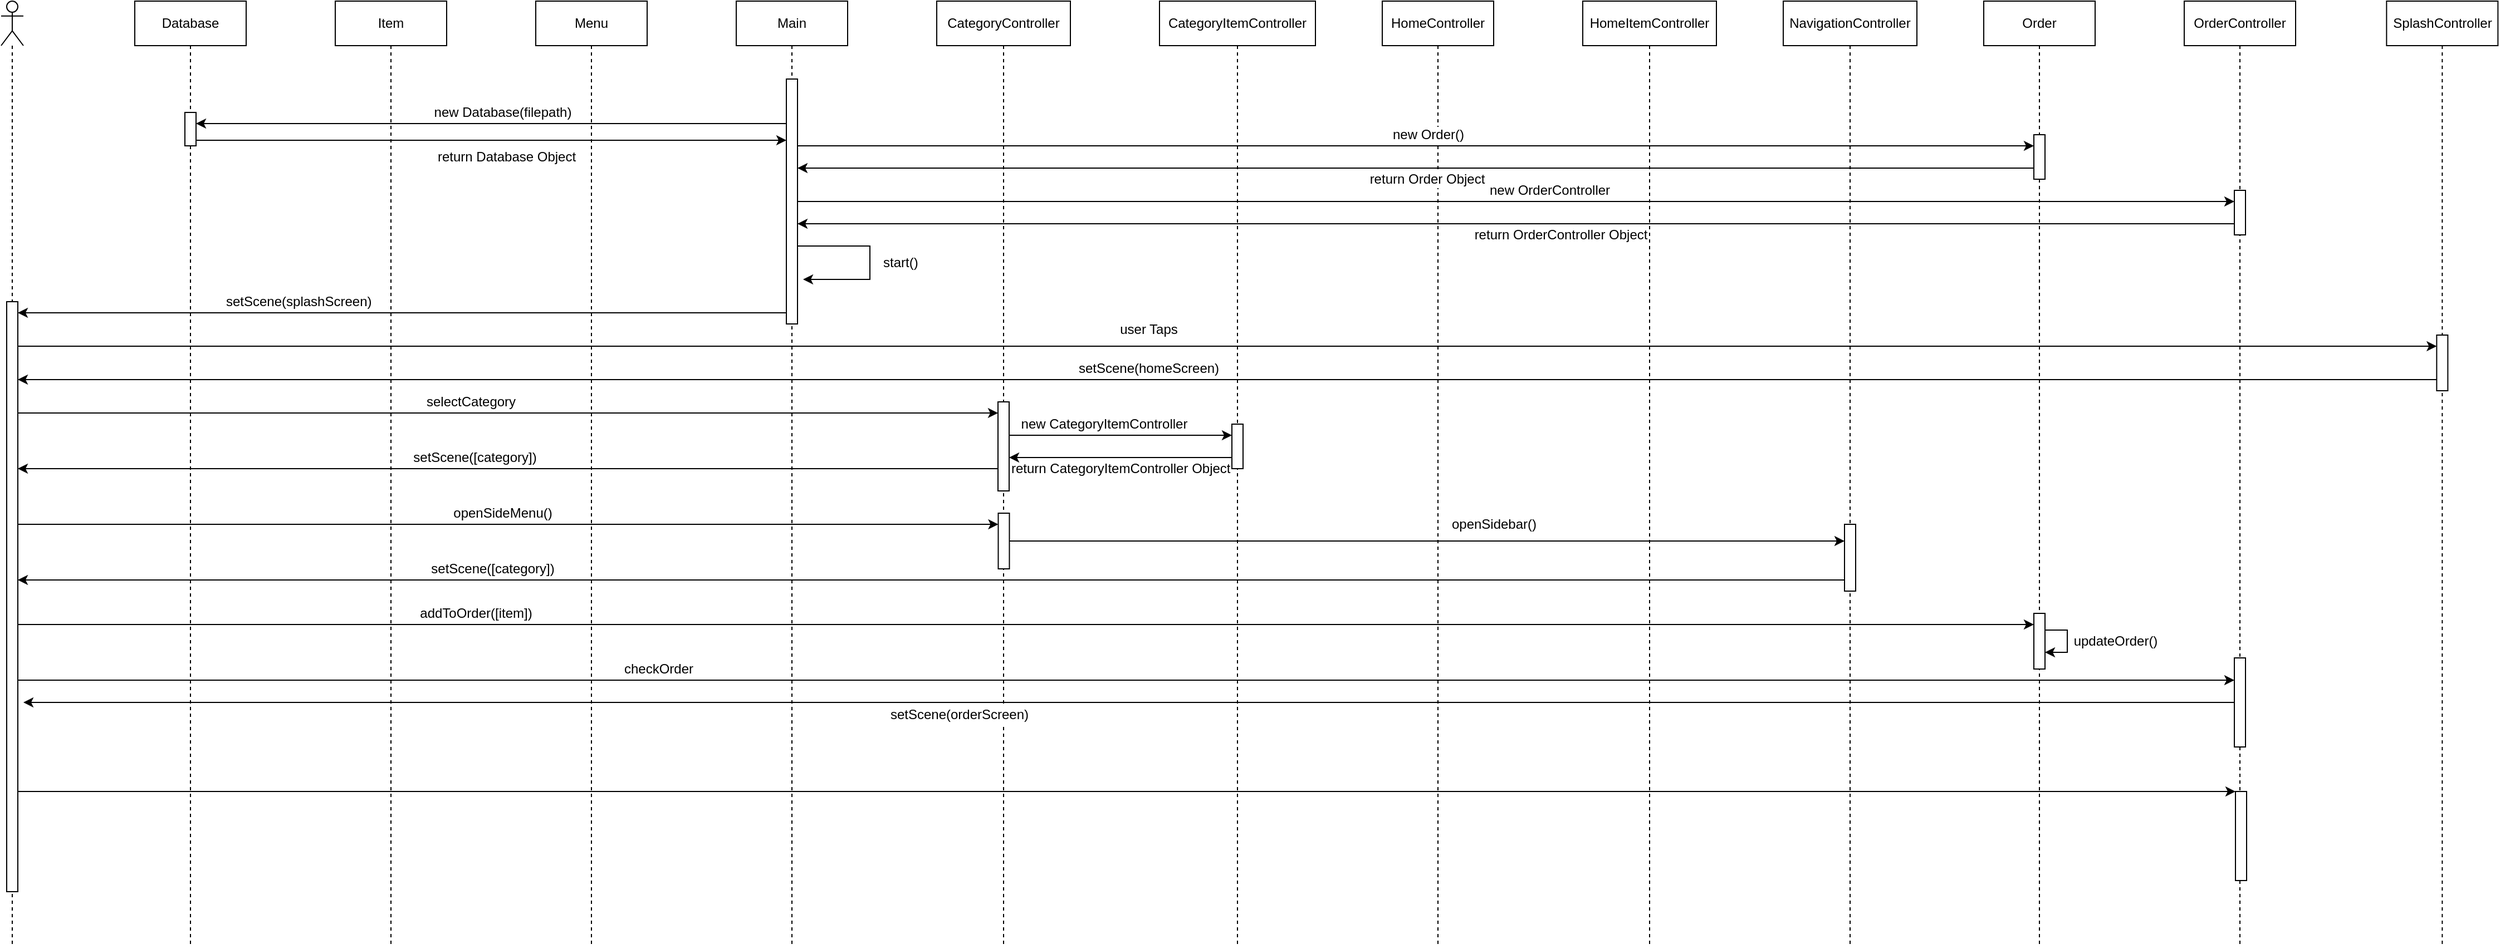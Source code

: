 <mxfile version="10.6.0" type="device"><diagram id="W-WtLdi0aqWgg0h8ecZU" name="Page-1"><mxGraphModel dx="1041" dy="618" grid="1" gridSize="10" guides="1" tooltips="1" connect="1" arrows="1" fold="1" page="0" pageScale="1" pageWidth="850" pageHeight="1100" math="0" shadow="0"><root><mxCell id="0"/><mxCell id="1" parent="0"/><mxCell id="e3vVt6Vq96fcnudoEHHj-2" value="" style="shape=umlLifeline;participant=umlActor;perimeter=lifelinePerimeter;whiteSpace=wrap;html=1;container=1;collapsible=0;recursiveResize=0;verticalAlign=top;spacingTop=36;labelBackgroundColor=#ffffff;outlineConnect=0;" vertex="1" parent="1"><mxGeometry x="140" y="40" width="20" height="850" as="geometry"/></mxCell><mxCell id="e3vVt6Vq96fcnudoEHHj-36" value="" style="html=1;points=[];perimeter=orthogonalPerimeter;" vertex="1" parent="e3vVt6Vq96fcnudoEHHj-2"><mxGeometry x="5" y="270" width="10" height="530" as="geometry"/></mxCell><mxCell id="e3vVt6Vq96fcnudoEHHj-3" value="Database" style="shape=umlLifeline;perimeter=lifelinePerimeter;whiteSpace=wrap;html=1;container=1;collapsible=0;recursiveResize=0;outlineConnect=0;" vertex="1" parent="1"><mxGeometry x="260" y="40" width="100" height="850" as="geometry"/></mxCell><mxCell id="e3vVt6Vq96fcnudoEHHj-18" value="" style="html=1;points=[];perimeter=orthogonalPerimeter;" vertex="1" parent="e3vVt6Vq96fcnudoEHHj-3"><mxGeometry x="45" y="100" width="10" height="30" as="geometry"/></mxCell><mxCell id="e3vVt6Vq96fcnudoEHHj-4" value="Item" style="shape=umlLifeline;perimeter=lifelinePerimeter;whiteSpace=wrap;html=1;container=1;collapsible=0;recursiveResize=0;outlineConnect=0;" vertex="1" parent="1"><mxGeometry x="440" y="40" width="100" height="850" as="geometry"/></mxCell><mxCell id="e3vVt6Vq96fcnudoEHHj-5" value="Menu" style="shape=umlLifeline;perimeter=lifelinePerimeter;whiteSpace=wrap;html=1;container=1;collapsible=0;recursiveResize=0;outlineConnect=0;" vertex="1" parent="1"><mxGeometry x="620" y="40" width="100" height="850" as="geometry"/></mxCell><mxCell id="e3vVt6Vq96fcnudoEHHj-6" value="&lt;div&gt;Main&lt;/div&gt;" style="shape=umlLifeline;perimeter=lifelinePerimeter;whiteSpace=wrap;html=1;container=1;collapsible=0;recursiveResize=0;outlineConnect=0;" vertex="1" parent="1"><mxGeometry x="800" y="40" width="100" height="850" as="geometry"/></mxCell><mxCell id="e3vVt6Vq96fcnudoEHHj-16" value="" style="html=1;points=[];perimeter=orthogonalPerimeter;" vertex="1" parent="e3vVt6Vq96fcnudoEHHj-6"><mxGeometry x="45" y="70" width="10" height="220" as="geometry"/></mxCell><mxCell id="e3vVt6Vq96fcnudoEHHj-7" value="CategoryController" style="shape=umlLifeline;perimeter=lifelinePerimeter;whiteSpace=wrap;html=1;container=1;collapsible=0;recursiveResize=0;outlineConnect=0;" vertex="1" parent="1"><mxGeometry x="980" y="40" width="120" height="850" as="geometry"/></mxCell><mxCell id="e3vVt6Vq96fcnudoEHHj-44" value="" style="html=1;points=[];perimeter=orthogonalPerimeter;" vertex="1" parent="e3vVt6Vq96fcnudoEHHj-7"><mxGeometry x="55" y="360" width="10" height="80" as="geometry"/></mxCell><mxCell id="e3vVt6Vq96fcnudoEHHj-8" value="CategoryItemController" style="shape=umlLifeline;perimeter=lifelinePerimeter;whiteSpace=wrap;html=1;container=1;collapsible=0;recursiveResize=0;outlineConnect=0;" vertex="1" parent="1"><mxGeometry x="1180" y="40" width="140" height="850" as="geometry"/></mxCell><mxCell id="e3vVt6Vq96fcnudoEHHj-46" value="" style="html=1;points=[];perimeter=orthogonalPerimeter;" vertex="1" parent="e3vVt6Vq96fcnudoEHHj-8"><mxGeometry x="65" y="380" width="10" height="40" as="geometry"/></mxCell><mxCell id="e3vVt6Vq96fcnudoEHHj-9" value="HomeController" style="shape=umlLifeline;perimeter=lifelinePerimeter;whiteSpace=wrap;html=1;container=1;collapsible=0;recursiveResize=0;outlineConnect=0;" vertex="1" parent="1"><mxGeometry x="1380" y="40" width="100" height="850" as="geometry"/></mxCell><mxCell id="e3vVt6Vq96fcnudoEHHj-10" value="HomeItemController" style="shape=umlLifeline;perimeter=lifelinePerimeter;whiteSpace=wrap;html=1;container=1;collapsible=0;recursiveResize=0;outlineConnect=0;" vertex="1" parent="1"><mxGeometry x="1560" y="40" width="120" height="850" as="geometry"/></mxCell><mxCell id="e3vVt6Vq96fcnudoEHHj-11" value="NavigationController" style="shape=umlLifeline;perimeter=lifelinePerimeter;whiteSpace=wrap;html=1;container=1;collapsible=0;recursiveResize=0;outlineConnect=0;" vertex="1" parent="1"><mxGeometry x="1740" y="40" width="120" height="850" as="geometry"/></mxCell><mxCell id="e3vVt6Vq96fcnudoEHHj-58" value="" style="html=1;points=[];perimeter=orthogonalPerimeter;" vertex="1" parent="e3vVt6Vq96fcnudoEHHj-11"><mxGeometry x="55" y="470" width="10" height="60" as="geometry"/></mxCell><mxCell id="e3vVt6Vq96fcnudoEHHj-12" value="Order" style="shape=umlLifeline;perimeter=lifelinePerimeter;whiteSpace=wrap;html=1;container=1;collapsible=0;recursiveResize=0;outlineConnect=0;" vertex="1" parent="1"><mxGeometry x="1920" y="40" width="100" height="850" as="geometry"/></mxCell><mxCell id="e3vVt6Vq96fcnudoEHHj-22" value="" style="html=1;points=[];perimeter=orthogonalPerimeter;" vertex="1" parent="e3vVt6Vq96fcnudoEHHj-12"><mxGeometry x="45" y="120" width="10" height="40" as="geometry"/></mxCell><mxCell id="e3vVt6Vq96fcnudoEHHj-63" value="" style="html=1;points=[];perimeter=orthogonalPerimeter;" vertex="1" parent="e3vVt6Vq96fcnudoEHHj-12"><mxGeometry x="45" y="550" width="10" height="50" as="geometry"/></mxCell><mxCell id="e3vVt6Vq96fcnudoEHHj-67" style="edgeStyle=orthogonalEdgeStyle;rounded=0;orthogonalLoop=1;jettySize=auto;html=1;" edge="1" parent="e3vVt6Vq96fcnudoEHHj-12" source="e3vVt6Vq96fcnudoEHHj-63" target="e3vVt6Vq96fcnudoEHHj-63"><mxGeometry relative="1" as="geometry"/></mxCell><mxCell id="e3vVt6Vq96fcnudoEHHj-68" value="updateOrder()" style="text;html=1;resizable=0;points=[];align=center;verticalAlign=middle;labelBackgroundColor=#ffffff;" vertex="1" connectable="0" parent="e3vVt6Vq96fcnudoEHHj-67"><mxGeometry x="-0.569" y="3" relative="1" as="geometry"><mxPoint x="49.5" y="13" as="offset"/></mxGeometry></mxCell><mxCell id="e3vVt6Vq96fcnudoEHHj-13" value="OrderController" style="shape=umlLifeline;perimeter=lifelinePerimeter;whiteSpace=wrap;html=1;container=1;collapsible=0;recursiveResize=0;outlineConnect=0;" vertex="1" parent="1"><mxGeometry x="2100" y="40" width="100" height="850" as="geometry"/></mxCell><mxCell id="e3vVt6Vq96fcnudoEHHj-25" value="" style="html=1;points=[];perimeter=orthogonalPerimeter;" vertex="1" parent="e3vVt6Vq96fcnudoEHHj-13"><mxGeometry x="45" y="170" width="10" height="40" as="geometry"/></mxCell><mxCell id="e3vVt6Vq96fcnudoEHHj-76" value="" style="html=1;points=[];perimeter=orthogonalPerimeter;" vertex="1" parent="e3vVt6Vq96fcnudoEHHj-13"><mxGeometry x="46" y="710" width="10" height="80" as="geometry"/></mxCell><mxCell id="e3vVt6Vq96fcnudoEHHj-14" value="SplashController" style="shape=umlLifeline;perimeter=lifelinePerimeter;whiteSpace=wrap;html=1;container=1;collapsible=0;recursiveResize=0;outlineConnect=0;" vertex="1" parent="1"><mxGeometry x="2281.667" y="40" width="100" height="850" as="geometry"/></mxCell><mxCell id="e3vVt6Vq96fcnudoEHHj-39" value="" style="html=1;points=[];perimeter=orthogonalPerimeter;" vertex="1" parent="e3vVt6Vq96fcnudoEHHj-14"><mxGeometry x="45" y="300" width="10" height="50" as="geometry"/></mxCell><mxCell id="e3vVt6Vq96fcnudoEHHj-19" style="edgeStyle=orthogonalEdgeStyle;rounded=0;orthogonalLoop=1;jettySize=auto;html=1;" edge="1" parent="1" source="e3vVt6Vq96fcnudoEHHj-16" target="e3vVt6Vq96fcnudoEHHj-18"><mxGeometry relative="1" as="geometry"><Array as="points"><mxPoint x="400" y="150"/><mxPoint x="400" y="150"/></Array></mxGeometry></mxCell><mxCell id="e3vVt6Vq96fcnudoEHHj-27" value="new Database(filepath)" style="text;html=1;resizable=0;points=[];align=center;verticalAlign=middle;labelBackgroundColor=#ffffff;" vertex="1" connectable="0" parent="e3vVt6Vq96fcnudoEHHj-19"><mxGeometry x="0.679" y="-190" relative="1" as="geometry"><mxPoint x="190" y="180" as="offset"/></mxGeometry></mxCell><mxCell id="e3vVt6Vq96fcnudoEHHj-20" style="edgeStyle=orthogonalEdgeStyle;rounded=0;orthogonalLoop=1;jettySize=auto;html=1;" edge="1" parent="1" source="e3vVt6Vq96fcnudoEHHj-18" target="e3vVt6Vq96fcnudoEHHj-16"><mxGeometry relative="1" as="geometry"><Array as="points"><mxPoint x="710" y="165"/><mxPoint x="710" y="165"/></Array></mxGeometry></mxCell><mxCell id="e3vVt6Vq96fcnudoEHHj-21" style="edgeStyle=orthogonalEdgeStyle;rounded=0;orthogonalLoop=1;jettySize=auto;html=1;" edge="1" parent="1" source="e3vVt6Vq96fcnudoEHHj-16" target="e3vVt6Vq96fcnudoEHHj-22"><mxGeometry relative="1" as="geometry"><mxPoint x="1952.571" y="190" as="targetPoint"/><Array as="points"><mxPoint x="1690" y="170"/><mxPoint x="1690" y="170"/></Array></mxGeometry></mxCell><mxCell id="e3vVt6Vq96fcnudoEHHj-29" value="new Order()" style="text;html=1;resizable=0;points=[];align=center;verticalAlign=middle;labelBackgroundColor=#ffffff;" vertex="1" connectable="0" parent="e3vVt6Vq96fcnudoEHHj-21"><mxGeometry x="0.505" y="-273" relative="1" as="geometry"><mxPoint x="-270" y="-283" as="offset"/></mxGeometry></mxCell><mxCell id="e3vVt6Vq96fcnudoEHHj-23" style="edgeStyle=orthogonalEdgeStyle;rounded=0;orthogonalLoop=1;jettySize=auto;html=1;" edge="1" parent="1" source="e3vVt6Vq96fcnudoEHHj-22" target="e3vVt6Vq96fcnudoEHHj-16"><mxGeometry relative="1" as="geometry"><mxPoint x="835" y="180" as="targetPoint"/><Array as="points"><mxPoint x="1590" y="190"/><mxPoint x="1590" y="190"/></Array></mxGeometry></mxCell><mxCell id="e3vVt6Vq96fcnudoEHHj-30" value="return Order Object" style="text;html=1;resizable=0;points=[];align=center;verticalAlign=middle;labelBackgroundColor=#ffffff;" vertex="1" connectable="0" parent="e3vVt6Vq96fcnudoEHHj-23"><mxGeometry x="-0.022" relative="1" as="geometry"><mxPoint x="-2" y="10" as="offset"/></mxGeometry></mxCell><mxCell id="e3vVt6Vq96fcnudoEHHj-24" style="edgeStyle=orthogonalEdgeStyle;rounded=0;orthogonalLoop=1;jettySize=auto;html=1;" edge="1" parent="1" source="e3vVt6Vq96fcnudoEHHj-16" target="e3vVt6Vq96fcnudoEHHj-25"><mxGeometry relative="1" as="geometry"><mxPoint x="2213.333" y="220" as="targetPoint"/><Array as="points"><mxPoint x="1430" y="220"/><mxPoint x="1430" y="220"/></Array></mxGeometry></mxCell><mxCell id="e3vVt6Vq96fcnudoEHHj-31" value="new OrderController" style="text;html=1;resizable=0;points=[];align=center;verticalAlign=middle;labelBackgroundColor=#ffffff;" vertex="1" connectable="0" parent="e3vVt6Vq96fcnudoEHHj-24"><mxGeometry x="0.026" y="-1" relative="1" as="geometry"><mxPoint x="13" y="-11" as="offset"/></mxGeometry></mxCell><mxCell id="e3vVt6Vq96fcnudoEHHj-26" style="edgeStyle=orthogonalEdgeStyle;rounded=0;orthogonalLoop=1;jettySize=auto;html=1;" edge="1" parent="1" source="e3vVt6Vq96fcnudoEHHj-25" target="e3vVt6Vq96fcnudoEHHj-16"><mxGeometry relative="1" as="geometry"><Array as="points"><mxPoint x="1830" y="240"/><mxPoint x="1830" y="240"/></Array></mxGeometry></mxCell><mxCell id="e3vVt6Vq96fcnudoEHHj-32" value="return OrderController Object" style="text;html=1;resizable=0;points=[];align=center;verticalAlign=middle;labelBackgroundColor=#ffffff;" vertex="1" connectable="0" parent="e3vVt6Vq96fcnudoEHHj-26"><mxGeometry x="-0.059" relative="1" as="geometry"><mxPoint x="2" y="10" as="offset"/></mxGeometry></mxCell><mxCell id="e3vVt6Vq96fcnudoEHHj-28" value="return Database Object" style="text;html=1;resizable=0;points=[];autosize=1;align=left;verticalAlign=top;spacingTop=-4;" vertex="1" parent="1"><mxGeometry x="530" y="170" width="140" height="20" as="geometry"/></mxCell><mxCell id="e3vVt6Vq96fcnudoEHHj-33" style="edgeStyle=orthogonalEdgeStyle;rounded=0;orthogonalLoop=1;jettySize=auto;html=1;" edge="1" parent="1" source="e3vVt6Vq96fcnudoEHHj-16"><mxGeometry relative="1" as="geometry"><mxPoint x="860" y="290" as="targetPoint"/><Array as="points"><mxPoint x="920" y="260"/><mxPoint x="920" y="290"/></Array></mxGeometry></mxCell><mxCell id="e3vVt6Vq96fcnudoEHHj-34" value="start()" style="text;html=1;resizable=0;points=[];autosize=1;align=left;verticalAlign=top;spacingTop=-4;" vertex="1" parent="1"><mxGeometry x="930" y="265" width="50" height="20" as="geometry"/></mxCell><mxCell id="e3vVt6Vq96fcnudoEHHj-35" style="edgeStyle=orthogonalEdgeStyle;rounded=0;orthogonalLoop=1;jettySize=auto;html=1;" edge="1" parent="1" source="e3vVt6Vq96fcnudoEHHj-16" target="e3vVt6Vq96fcnudoEHHj-36"><mxGeometry relative="1" as="geometry"><mxPoint x="160" y="228" as="targetPoint"/><Array as="points"><mxPoint x="700" y="320"/><mxPoint x="700" y="320"/></Array></mxGeometry></mxCell><mxCell id="e3vVt6Vq96fcnudoEHHj-37" value="setScene(splashScreen)" style="text;html=1;resizable=0;points=[];autosize=1;align=left;verticalAlign=top;spacingTop=-4;" vertex="1" parent="1"><mxGeometry x="340" y="300" width="150" height="20" as="geometry"/></mxCell><mxCell id="e3vVt6Vq96fcnudoEHHj-38" style="edgeStyle=orthogonalEdgeStyle;rounded=0;orthogonalLoop=1;jettySize=auto;html=1;" edge="1" parent="1" source="e3vVt6Vq96fcnudoEHHj-36" target="e3vVt6Vq96fcnudoEHHj-39"><mxGeometry relative="1" as="geometry"><mxPoint x="2312" y="340" as="targetPoint"/><Array as="points"><mxPoint x="1010" y="350"/><mxPoint x="1010" y="350"/></Array></mxGeometry></mxCell><mxCell id="e3vVt6Vq96fcnudoEHHj-40" value="user Taps" style="text;html=1;resizable=0;points=[];align=center;verticalAlign=middle;labelBackgroundColor=#ffffff;" vertex="1" connectable="0" parent="e3vVt6Vq96fcnudoEHHj-38"><mxGeometry x="-0.064" relative="1" as="geometry"><mxPoint x="-2" y="-15" as="offset"/></mxGeometry></mxCell><mxCell id="e3vVt6Vq96fcnudoEHHj-41" style="edgeStyle=orthogonalEdgeStyle;rounded=0;orthogonalLoop=1;jettySize=auto;html=1;" edge="1" parent="1" source="e3vVt6Vq96fcnudoEHHj-39" target="e3vVt6Vq96fcnudoEHHj-36"><mxGeometry relative="1" as="geometry"><mxPoint x="209" y="390" as="targetPoint"/><Array as="points"><mxPoint x="1430" y="380"/><mxPoint x="1430" y="380"/></Array></mxGeometry></mxCell><mxCell id="e3vVt6Vq96fcnudoEHHj-42" value="setScene(homeScreen)" style="text;html=1;resizable=0;points=[];align=center;verticalAlign=middle;labelBackgroundColor=#ffffff;" vertex="1" connectable="0" parent="e3vVt6Vq96fcnudoEHHj-41"><mxGeometry x="0.085" y="2" relative="1" as="geometry"><mxPoint x="21.5" y="-12" as="offset"/></mxGeometry></mxCell><mxCell id="e3vVt6Vq96fcnudoEHHj-43" style="edgeStyle=orthogonalEdgeStyle;rounded=0;orthogonalLoop=1;jettySize=auto;html=1;" edge="1" parent="1" source="e3vVt6Vq96fcnudoEHHj-36" target="e3vVt6Vq96fcnudoEHHj-44"><mxGeometry relative="1" as="geometry"><mxPoint x="1033" y="440" as="targetPoint"/><Array as="points"><mxPoint x="450" y="410"/><mxPoint x="450" y="410"/></Array></mxGeometry></mxCell><mxCell id="e3vVt6Vq96fcnudoEHHj-45" value="selectCategory" style="text;html=1;resizable=0;points=[];autosize=1;align=left;verticalAlign=top;spacingTop=-4;" vertex="1" parent="1"><mxGeometry x="520" y="390" width="90" height="20" as="geometry"/></mxCell><mxCell id="e3vVt6Vq96fcnudoEHHj-47" style="edgeStyle=orthogonalEdgeStyle;rounded=0;orthogonalLoop=1;jettySize=auto;html=1;" edge="1" parent="1" source="e3vVt6Vq96fcnudoEHHj-44" target="e3vVt6Vq96fcnudoEHHj-46"><mxGeometry relative="1" as="geometry"><Array as="points"><mxPoint x="1170" y="430"/><mxPoint x="1170" y="430"/></Array></mxGeometry></mxCell><mxCell id="e3vVt6Vq96fcnudoEHHj-49" value="new CategoryItemController" style="text;html=1;resizable=0;points=[];align=center;verticalAlign=middle;labelBackgroundColor=#ffffff;" vertex="1" connectable="0" parent="e3vVt6Vq96fcnudoEHHj-47"><mxGeometry x="0.25" y="-47" relative="1" as="geometry"><mxPoint x="-40" y="-57" as="offset"/></mxGeometry></mxCell><mxCell id="e3vVt6Vq96fcnudoEHHj-48" style="edgeStyle=orthogonalEdgeStyle;rounded=0;orthogonalLoop=1;jettySize=auto;html=1;" edge="1" parent="1" source="e3vVt6Vq96fcnudoEHHj-46" target="e3vVt6Vq96fcnudoEHHj-44"><mxGeometry relative="1" as="geometry"><Array as="points"><mxPoint x="1110" y="450"/><mxPoint x="1110" y="450"/></Array></mxGeometry></mxCell><mxCell id="e3vVt6Vq96fcnudoEHHj-50" value="return CategoryItemController Object" style="text;html=1;resizable=0;points=[];autosize=1;align=left;verticalAlign=top;spacingTop=-4;" vertex="1" parent="1"><mxGeometry x="1045" y="450" width="210" height="20" as="geometry"/></mxCell><mxCell id="e3vVt6Vq96fcnudoEHHj-51" style="edgeStyle=orthogonalEdgeStyle;rounded=0;orthogonalLoop=1;jettySize=auto;html=1;" edge="1" parent="1" source="e3vVt6Vq96fcnudoEHHj-44" target="e3vVt6Vq96fcnudoEHHj-36"><mxGeometry relative="1" as="geometry"><Array as="points"><mxPoint x="690" y="460"/><mxPoint x="690" y="460"/></Array></mxGeometry></mxCell><mxCell id="e3vVt6Vq96fcnudoEHHj-52" value="setScene([category])" style="text;html=1;resizable=0;points=[];align=center;verticalAlign=middle;labelBackgroundColor=#ffffff;" vertex="1" connectable="0" parent="e3vVt6Vq96fcnudoEHHj-51"><mxGeometry x="0.148" y="2" relative="1" as="geometry"><mxPoint x="35" y="-12" as="offset"/></mxGeometry></mxCell><mxCell id="e3vVt6Vq96fcnudoEHHj-57" style="edgeStyle=orthogonalEdgeStyle;rounded=0;orthogonalLoop=1;jettySize=auto;html=1;" edge="1" parent="1" source="e3vVt6Vq96fcnudoEHHj-54" target="e3vVt6Vq96fcnudoEHHj-58"><mxGeometry relative="1" as="geometry"><mxPoint x="1420" y="520" as="targetPoint"/><Array as="points"><mxPoint x="1630" y="525"/><mxPoint x="1630" y="525"/></Array></mxGeometry></mxCell><mxCell id="e3vVt6Vq96fcnudoEHHj-59" value="openSidebar()" style="text;html=1;resizable=0;points=[];align=center;verticalAlign=middle;labelBackgroundColor=#ffffff;" vertex="1" connectable="0" parent="e3vVt6Vq96fcnudoEHHj-57"><mxGeometry x="0.56" y="-150" relative="1" as="geometry"><mxPoint x="-150" y="-165" as="offset"/></mxGeometry></mxCell><mxCell id="e3vVt6Vq96fcnudoEHHj-54" value="" style="html=1;points=[];perimeter=orthogonalPerimeter;" vertex="1" parent="1"><mxGeometry x="1035.241" y="500" width="10" height="50" as="geometry"/></mxCell><mxCell id="e3vVt6Vq96fcnudoEHHj-55" style="edgeStyle=orthogonalEdgeStyle;rounded=0;orthogonalLoop=1;jettySize=auto;html=1;" edge="1" parent="1" source="e3vVt6Vq96fcnudoEHHj-36" target="e3vVt6Vq96fcnudoEHHj-54"><mxGeometry relative="1" as="geometry"><mxPoint x="1800" y="550" as="targetPoint"/><mxPoint x="155" y="445.571" as="sourcePoint"/><Array as="points"><mxPoint x="940" y="510"/><mxPoint x="940" y="510"/></Array></mxGeometry></mxCell><mxCell id="e3vVt6Vq96fcnudoEHHj-56" value="openSideMenu()" style="text;html=1;resizable=0;points=[];align=center;verticalAlign=middle;labelBackgroundColor=#ffffff;" vertex="1" connectable="0" parent="e3vVt6Vq96fcnudoEHHj-55"><mxGeometry x="-0.014" y="-2" relative="1" as="geometry"><mxPoint x="1" y="-12" as="offset"/></mxGeometry></mxCell><mxCell id="e3vVt6Vq96fcnudoEHHj-60" style="edgeStyle=orthogonalEdgeStyle;rounded=0;orthogonalLoop=1;jettySize=auto;html=1;" edge="1" parent="1" source="e3vVt6Vq96fcnudoEHHj-58" target="e3vVt6Vq96fcnudoEHHj-36"><mxGeometry relative="1" as="geometry"><Array as="points"><mxPoint x="1620" y="560"/><mxPoint x="1620" y="560"/></Array></mxGeometry></mxCell><mxCell id="e3vVt6Vq96fcnudoEHHj-61" value="setScene([category])" style="text;html=1;resizable=0;points=[];align=center;verticalAlign=middle;labelBackgroundColor=#ffffff;" vertex="1" connectable="0" parent="e3vVt6Vq96fcnudoEHHj-60"><mxGeometry x="0.474" y="-2" relative="1" as="geometry"><mxPoint x="-6" y="-8" as="offset"/></mxGeometry></mxCell><mxCell id="e3vVt6Vq96fcnudoEHHj-62" style="edgeStyle=orthogonalEdgeStyle;rounded=0;orthogonalLoop=1;jettySize=auto;html=1;" edge="1" parent="1" source="e3vVt6Vq96fcnudoEHHj-36" target="e3vVt6Vq96fcnudoEHHj-63"><mxGeometry relative="1" as="geometry"><mxPoint x="1981.176" y="600" as="targetPoint"/><Array as="points"><mxPoint x="990" y="600"/><mxPoint x="990" y="600"/></Array></mxGeometry></mxCell><mxCell id="e3vVt6Vq96fcnudoEHHj-66" value="addToOrder([item])" style="text;html=1;resizable=0;points=[];align=center;verticalAlign=middle;labelBackgroundColor=#ffffff;" vertex="1" connectable="0" parent="e3vVt6Vq96fcnudoEHHj-62"><mxGeometry x="-0.077" y="-422" relative="1" as="geometry"><mxPoint x="-425" y="-432" as="offset"/></mxGeometry></mxCell><mxCell id="e3vVt6Vq96fcnudoEHHj-73" style="edgeStyle=orthogonalEdgeStyle;rounded=0;orthogonalLoop=1;jettySize=auto;html=1;" edge="1" parent="1" source="e3vVt6Vq96fcnudoEHHj-70"><mxGeometry relative="1" as="geometry"><mxPoint x="160" y="670" as="targetPoint"/></mxGeometry></mxCell><mxCell id="e3vVt6Vq96fcnudoEHHj-74" value="setScene(orderScreen)" style="text;html=1;resizable=0;points=[];align=center;verticalAlign=middle;labelBackgroundColor=#ffffff;" vertex="1" connectable="0" parent="e3vVt6Vq96fcnudoEHHj-73"><mxGeometry x="0.158" y="3" relative="1" as="geometry"><mxPoint x="3.5" y="7" as="offset"/></mxGeometry></mxCell><mxCell id="e3vVt6Vq96fcnudoEHHj-70" value="" style="html=1;points=[];perimeter=orthogonalPerimeter;" vertex="1" parent="1"><mxGeometry x="2145" y="630" width="10" height="80" as="geometry"/></mxCell><mxCell id="e3vVt6Vq96fcnudoEHHj-71" style="edgeStyle=orthogonalEdgeStyle;rounded=0;orthogonalLoop=1;jettySize=auto;html=1;" edge="1" parent="1" source="e3vVt6Vq96fcnudoEHHj-36" target="e3vVt6Vq96fcnudoEHHj-70"><mxGeometry relative="1" as="geometry"><mxPoint x="2185.857" y="639.857" as="targetPoint"/><mxPoint x="155" y="639.857" as="sourcePoint"/><Array as="points"><mxPoint x="350" y="650"/><mxPoint x="350" y="650"/></Array></mxGeometry></mxCell><mxCell id="e3vVt6Vq96fcnudoEHHj-72" value="&lt;div&gt;checkOrder&lt;/div&gt;" style="text;html=1;resizable=0;points=[];align=center;verticalAlign=middle;labelBackgroundColor=#ffffff;" vertex="1" connectable="0" parent="e3vVt6Vq96fcnudoEHHj-71"><mxGeometry x="-0.419" y="-1" relative="1" as="geometry"><mxPoint x="-3.5" y="-11" as="offset"/></mxGeometry></mxCell><mxCell id="e3vVt6Vq96fcnudoEHHj-75" style="edgeStyle=orthogonalEdgeStyle;rounded=0;orthogonalLoop=1;jettySize=auto;html=1;" edge="1" parent="1" source="e3vVt6Vq96fcnudoEHHj-36" target="e3vVt6Vq96fcnudoEHHj-76"><mxGeometry relative="1" as="geometry"><mxPoint x="2110" y="770" as="targetPoint"/><Array as="points"><mxPoint x="150" y="760"/></Array></mxGeometry></mxCell></root></mxGraphModel></diagram></mxfile>